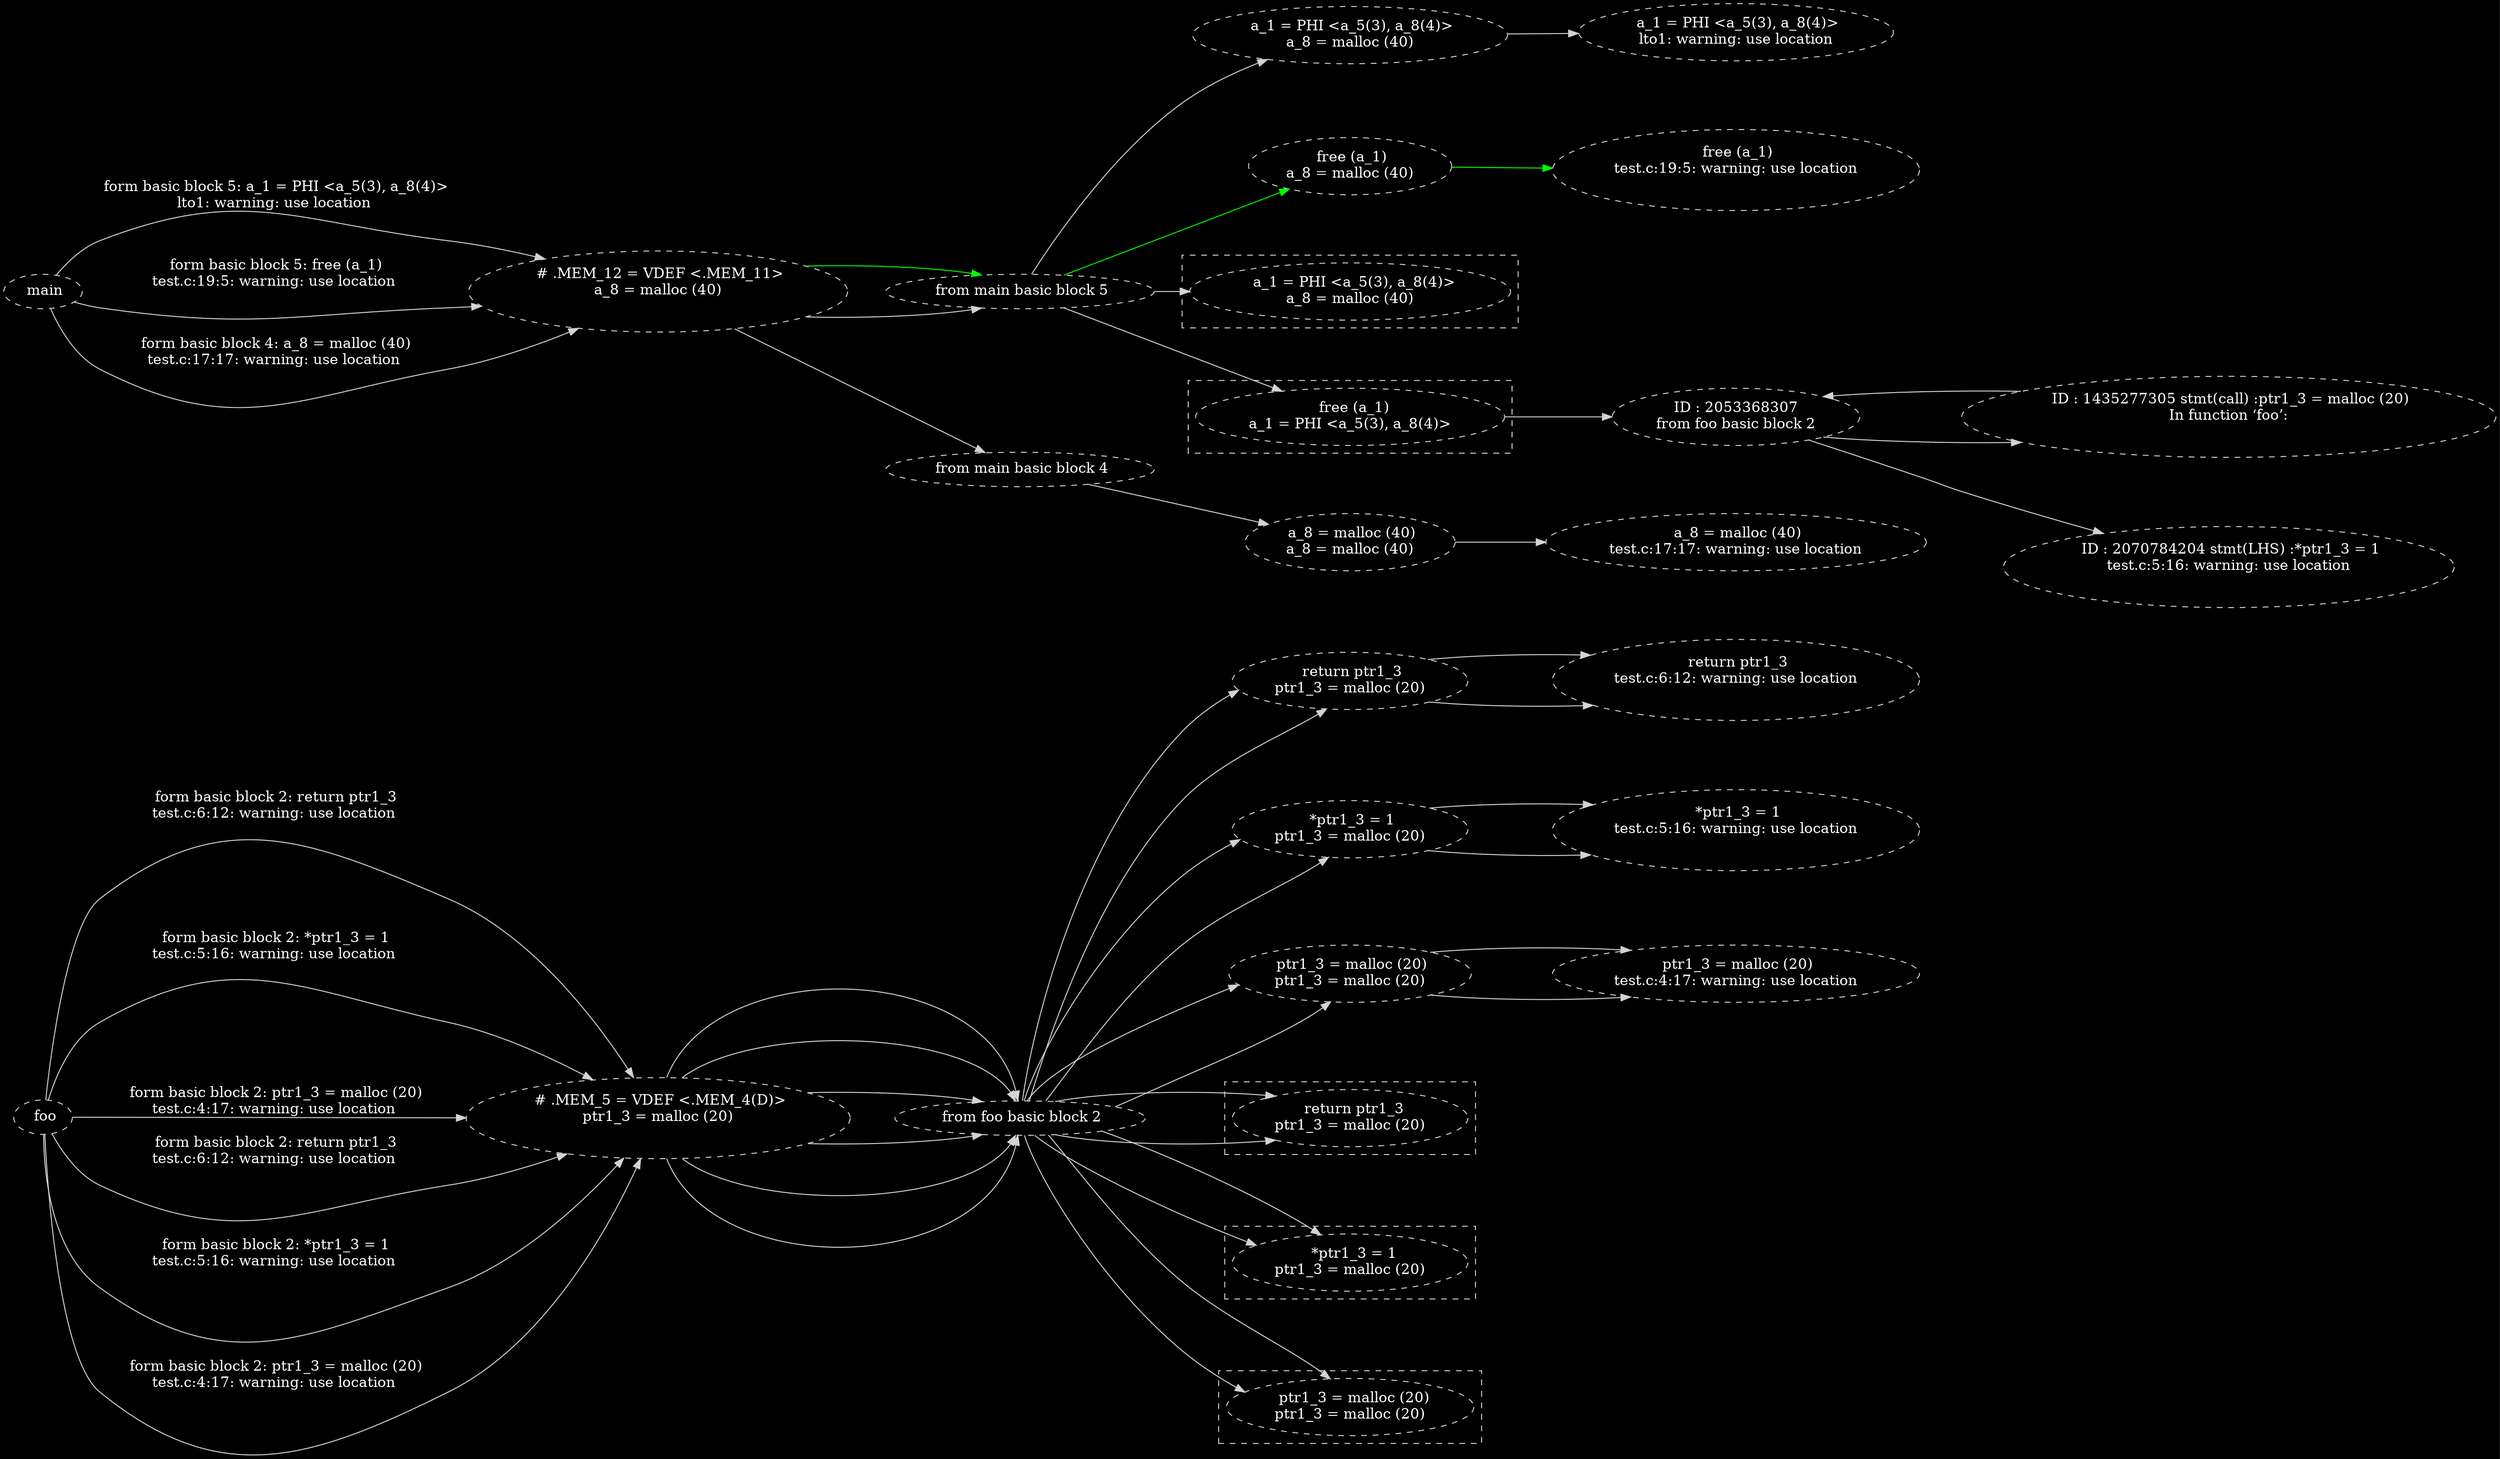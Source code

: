 digraph {   graph [bgcolor=black];node [fillcolor=black color=lightgray     fontsize = 15 fontcolor=white  style="filled,dashed"]; edge [color=lightgray]; constraint=false ;rankdir = LR; rank=same; nodesep=1.0; 


" foo
"->


" # .MEM_5 = VDEF <.MEM_4(D)>
ptr1_3 = malloc (20)

"

[fontsize = 15 fontcolor=white;label=" form basic block 2: return ptr1_3
test.c:6:12: warning: use location

" ]

" # .MEM_5 = VDEF <.MEM_4(D)>
ptr1_3 = malloc (20)

"->

" from foo basic block 2"

->" return ptr1_3
ptr1_3 = malloc (20)
"

->" return ptr1_3
test.c:6:12: warning: use location

"

" foo
"->


" # .MEM_5 = VDEF <.MEM_4(D)>
ptr1_3 = malloc (20)

"

[fontsize = 15 fontcolor=white;label=" form basic block 2: *ptr1_3 = 1
test.c:5:16: warning: use location

" ]

" # .MEM_5 = VDEF <.MEM_4(D)>
ptr1_3 = malloc (20)

"->

" from foo basic block 2"

->" *ptr1_3 = 1
ptr1_3 = malloc (20)
"

->" *ptr1_3 = 1
test.c:5:16: warning: use location

"


" foo
"->


" # .MEM_5 = VDEF <.MEM_4(D)>
ptr1_3 = malloc (20)

"

[fontsize = 15 fontcolor=white;label=" form basic block 2: ptr1_3 = malloc (20)
test.c:4:17: warning: use location
" ]

" # .MEM_5 = VDEF <.MEM_4(D)>
ptr1_3 = malloc (20)

"->

" from foo basic block 2"

->" ptr1_3 = malloc (20)
ptr1_3 = malloc (20)
"

->" ptr1_3 = malloc (20)
test.c:4:17: warning: use location
"


" from foo basic block 2"

->subgraph cluster_1653189835 { color=lightgrey; style ="dashed";"  return ptr1_3
ptr1_3 = malloc (20)
";}

" from foo basic block 2"

->subgraph cluster_1066544339 { color=lightgrey; style ="dashed";"  *ptr1_3 = 1
ptr1_3 = malloc (20)
";}

" from foo basic block 2"

->subgraph cluster_391813618 { color=lightgrey; style ="dashed";"  ptr1_3 = malloc (20)
ptr1_3 = malloc (20)
";}





" main
"->


" # .MEM_12 = VDEF <.MEM_11>
a_8 = malloc (40)

"

[fontsize = 15 fontcolor=white;label=" form basic block 5: a_1 = PHI <a_5(3), a_8(4)>
lto1: warning: use location
" ]

" # .MEM_12 = VDEF <.MEM_11>
a_8 = malloc (40)

"->

" from main basic block 5"

->" a_1 = PHI <a_5(3), a_8(4)>
a_8 = malloc (40)
"

->" a_1 = PHI <a_5(3), a_8(4)>
lto1: warning: use location
"


" main
"->


" # .MEM_12 = VDEF <.MEM_11>
a_8 = malloc (40)

"

[fontsize = 15 fontcolor=white;label=" form basic block 5: free (a_1)
test.c:19:5: warning: use location

" ]

" # .MEM_12 = VDEF <.MEM_11>
a_8 = malloc (40)

"->

" from main basic block 5"

->" free (a_1)
a_8 = malloc (40)
"

->" free (a_1)
test.c:19:5: warning: use location

"

[color="green" ]


" main
"->


" # .MEM_12 = VDEF <.MEM_11>
a_8 = malloc (40)

"

[fontsize = 15 fontcolor=white;label=" form basic block 4: a_8 = malloc (40)
test.c:17:17: warning: use location
" ]

" # .MEM_12 = VDEF <.MEM_11>
a_8 = malloc (40)

"->

" from main basic block 4"

->" a_8 = malloc (40)
a_8 = malloc (40)
"

->" a_8 = malloc (40)
test.c:17:17: warning: use location
"


" from main basic block 5"

->subgraph cluster_1089372259 { color=lightgrey; style ="dashed";"  a_1 = PHI <a_5(3), a_8(4)>
a_8 = malloc (40)
";}

" from main basic block 5"

->subgraph cluster_1033648365 { color=lightgrey; style ="dashed";"  free (a_1)
a_1 = PHI <a_5(3), a_8(4)>
";}





->"ID : 2053368307
from foo basic block 2"->

" ID : 1435277305 stmt(call) :ptr1_3 = malloc (20)
In function ‘foo’:

"


->"ID : 2053368307
from foo basic block 2"->


" ID : 2070784204 stmt(LHS) :*ptr1_3 = 1
test.c:5:16: warning: use location

"





" foo
"->


" # .MEM_5 = VDEF <.MEM_4(D)>
ptr1_3 = malloc (20)

"

[fontsize = 15 fontcolor=white;label=" form basic block 2: return ptr1_3
test.c:6:12: warning: use location

" ]

" # .MEM_5 = VDEF <.MEM_4(D)>
ptr1_3 = malloc (20)

"->

" from foo basic block 2"

->" return ptr1_3
ptr1_3 = malloc (20)
"

->" return ptr1_3
test.c:6:12: warning: use location

"

" foo
"->


" # .MEM_5 = VDEF <.MEM_4(D)>
ptr1_3 = malloc (20)

"

[fontsize = 15 fontcolor=white;label=" form basic block 2: *ptr1_3 = 1
test.c:5:16: warning: use location

" ]

" # .MEM_5 = VDEF <.MEM_4(D)>
ptr1_3 = malloc (20)

"->

" from foo basic block 2"

->" *ptr1_3 = 1
ptr1_3 = malloc (20)
"

->" *ptr1_3 = 1
test.c:5:16: warning: use location

"


" foo
"->


" # .MEM_5 = VDEF <.MEM_4(D)>
ptr1_3 = malloc (20)

"

[fontsize = 15 fontcolor=white;label=" form basic block 2: ptr1_3 = malloc (20)
test.c:4:17: warning: use location
" ]

" # .MEM_5 = VDEF <.MEM_4(D)>
ptr1_3 = malloc (20)

"->

" from foo basic block 2"

->" ptr1_3 = malloc (20)
ptr1_3 = malloc (20)
"

->" ptr1_3 = malloc (20)
test.c:4:17: warning: use location
"


" from foo basic block 2"

->subgraph cluster_926955780 { color=lightgrey; style ="dashed";"  return ptr1_3
ptr1_3 = malloc (20)
";}

" from foo basic block 2"

->subgraph cluster_1457671934 { color=lightgrey; style ="dashed";"  *ptr1_3 = 1
ptr1_3 = malloc (20)
";}

" from foo basic block 2"

->subgraph cluster_218638346 { color=lightgrey; style ="dashed";"  ptr1_3 = malloc (20)
ptr1_3 = malloc (20)
";} }
